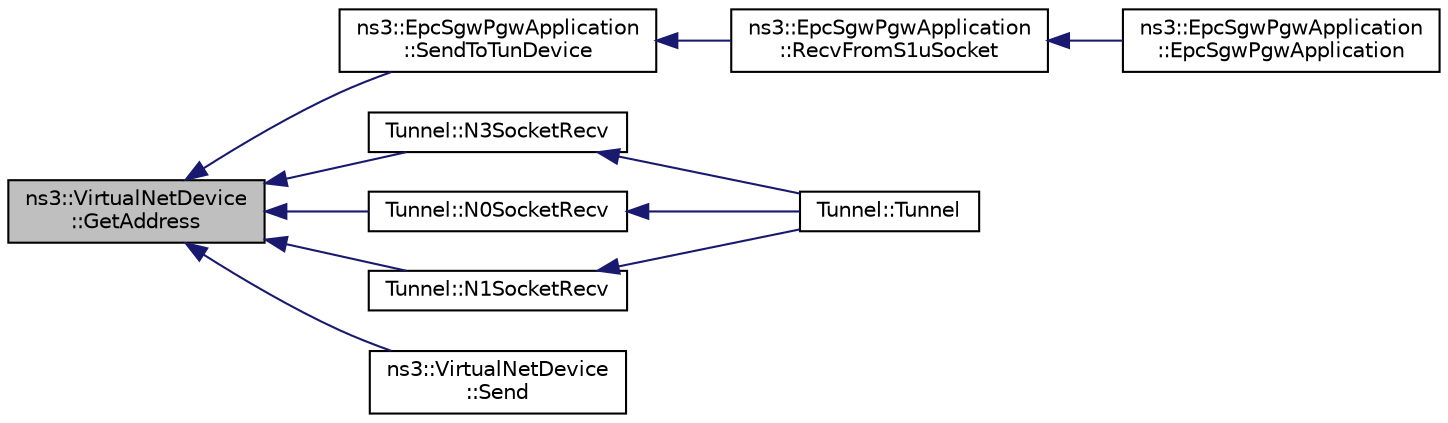 digraph "ns3::VirtualNetDevice::GetAddress"
{
  edge [fontname="Helvetica",fontsize="10",labelfontname="Helvetica",labelfontsize="10"];
  node [fontname="Helvetica",fontsize="10",shape=record];
  rankdir="LR";
  Node1 [label="ns3::VirtualNetDevice\l::GetAddress",height=0.2,width=0.4,color="black", fillcolor="grey75", style="filled", fontcolor="black"];
  Node1 -> Node2 [dir="back",color="midnightblue",fontsize="10",style="solid"];
  Node2 [label="ns3::EpcSgwPgwApplication\l::SendToTunDevice",height=0.2,width=0.4,color="black", fillcolor="white", style="filled",URL="$df/d25/classns3_1_1EpcSgwPgwApplication.html#a7c2922506ab9a7d14ebb83d8887c9faf"];
  Node2 -> Node3 [dir="back",color="midnightblue",fontsize="10",style="solid"];
  Node3 [label="ns3::EpcSgwPgwApplication\l::RecvFromS1uSocket",height=0.2,width=0.4,color="black", fillcolor="white", style="filled",URL="$df/d25/classns3_1_1EpcSgwPgwApplication.html#adab529c65e1174c5568016cc91e5dedd"];
  Node3 -> Node4 [dir="back",color="midnightblue",fontsize="10",style="solid"];
  Node4 [label="ns3::EpcSgwPgwApplication\l::EpcSgwPgwApplication",height=0.2,width=0.4,color="black", fillcolor="white", style="filled",URL="$df/d25/classns3_1_1EpcSgwPgwApplication.html#a0e8cdb651b4f5327d32d9a5bc52d6717"];
  Node1 -> Node5 [dir="back",color="midnightblue",fontsize="10",style="solid"];
  Node5 [label="Tunnel::N3SocketRecv",height=0.2,width=0.4,color="black", fillcolor="white", style="filled",URL="$da/da2/classTunnel.html#a28a444f24b83c91cb4114843a92b9c1a"];
  Node5 -> Node6 [dir="back",color="midnightblue",fontsize="10",style="solid"];
  Node6 [label="Tunnel::Tunnel",height=0.2,width=0.4,color="black", fillcolor="white", style="filled",URL="$da/da2/classTunnel.html#af5941266fdb3798bb27c026da801d28d"];
  Node1 -> Node7 [dir="back",color="midnightblue",fontsize="10",style="solid"];
  Node7 [label="Tunnel::N0SocketRecv",height=0.2,width=0.4,color="black", fillcolor="white", style="filled",URL="$da/da2/classTunnel.html#a0962f5cfffb52bdda390e04b9fd477fd"];
  Node7 -> Node6 [dir="back",color="midnightblue",fontsize="10",style="solid"];
  Node1 -> Node8 [dir="back",color="midnightblue",fontsize="10",style="solid"];
  Node8 [label="Tunnel::N1SocketRecv",height=0.2,width=0.4,color="black", fillcolor="white", style="filled",URL="$da/da2/classTunnel.html#aa361721cb2347cd6d7618ed10c07db53"];
  Node8 -> Node6 [dir="back",color="midnightblue",fontsize="10",style="solid"];
  Node1 -> Node9 [dir="back",color="midnightblue",fontsize="10",style="solid"];
  Node9 [label="ns3::VirtualNetDevice\l::Send",height=0.2,width=0.4,color="black", fillcolor="white", style="filled",URL="$da/d03/classns3_1_1VirtualNetDevice.html#acfd15730e0e77206f8c6ebcf1479eaf9"];
}
